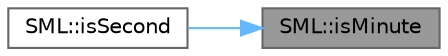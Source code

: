 digraph "SML::isMinute"
{
 // LATEX_PDF_SIZE
  bgcolor="transparent";
  edge [fontname=Helvetica,fontsize=10,labelfontname=Helvetica,labelfontsize=10];
  node [fontname=Helvetica,fontsize=10,shape=box,height=0.2,width=0.4];
  rankdir="RL";
  Node1 [id="Node000001",label="SML::isMinute",height=0.2,width=0.4,color="gray40", fillcolor="grey60", style="filled", fontcolor="black",tooltip="Validate input value as minute."];
  Node1 -> Node2 [id="edge1_Node000001_Node000002",dir="back",color="steelblue1",style="solid",tooltip=" "];
  Node2 [id="Node000002",label="SML::isSecond",height=0.2,width=0.4,color="grey40", fillcolor="white", style="filled",URL="$group___s_m_l.html#ga46140995f57b4b43148cbdc3d969513c",tooltip="Validate input value as second."];
}
